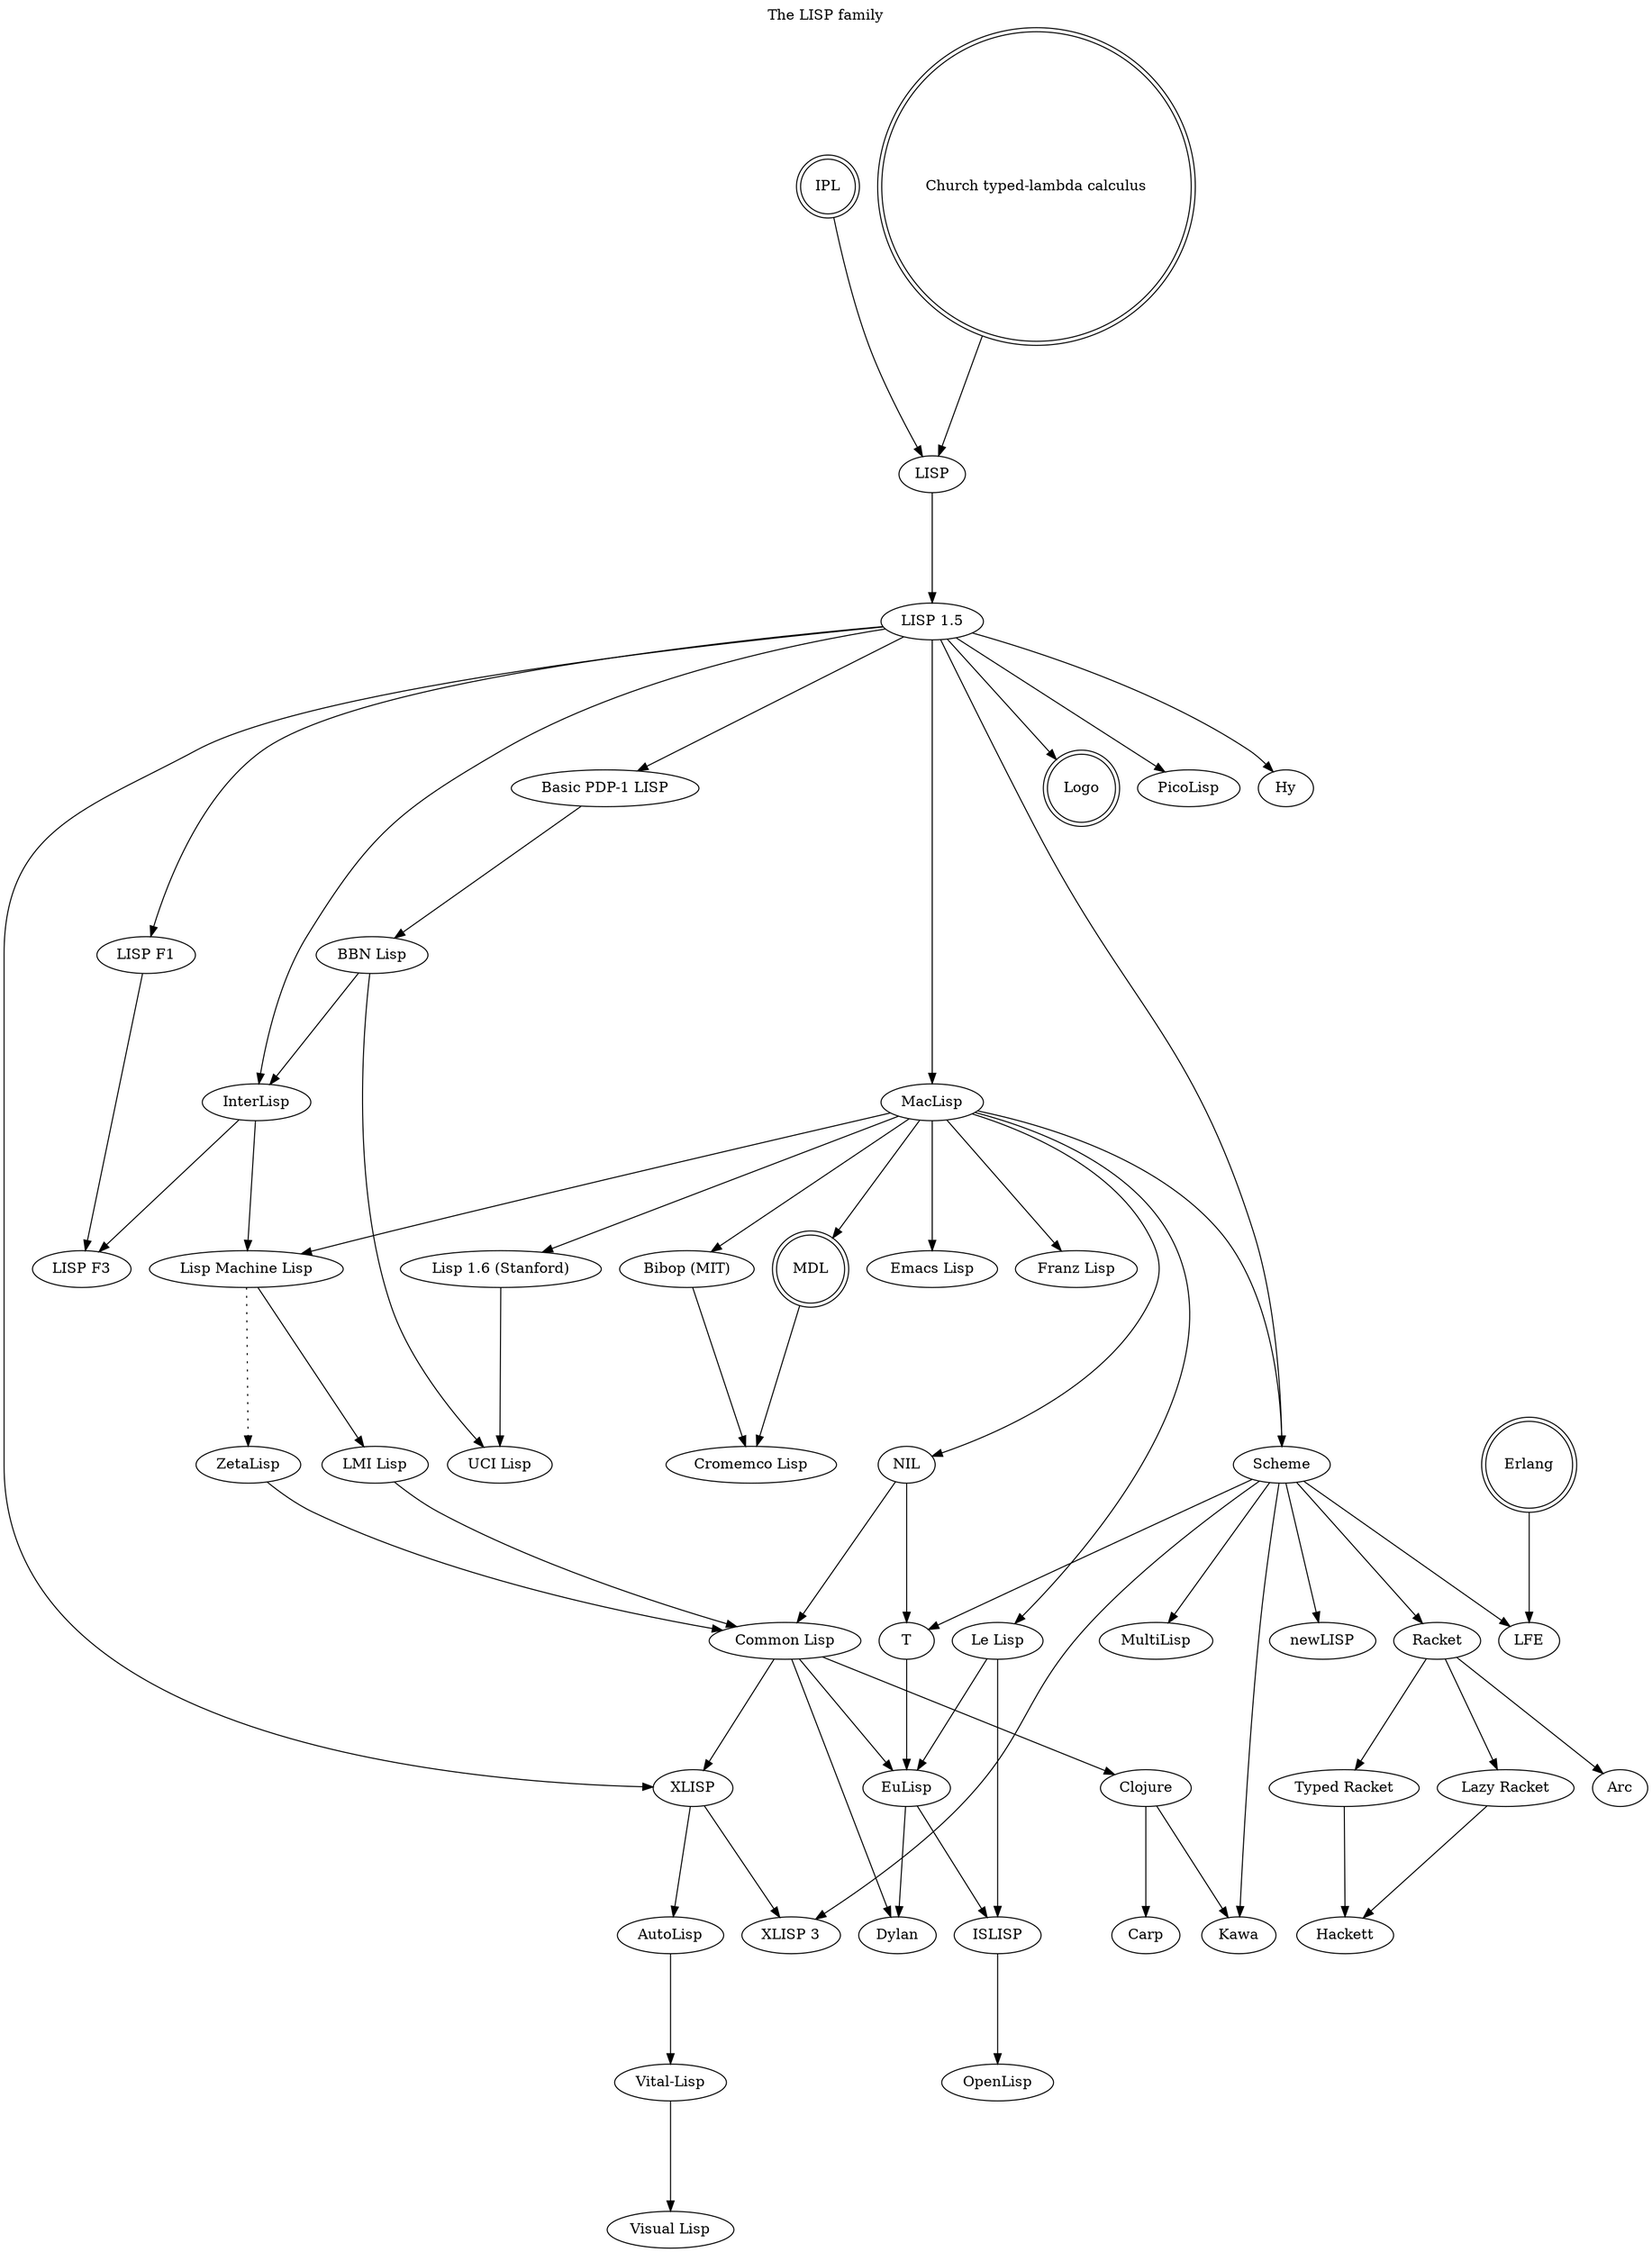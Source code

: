 # -*- graphviz-dot -*-
digraph FP
{
	graph[ranksep=1.5,
	      ratio="expand",
	      concentrate=false,
	      rank=new,
	      constraint=true,
	      label="The LISP family",
	      labelloc=t,
	      splines=true];

	// Entry and exit nodes from/into other languages are doublecircle formatted.
	// Dotted lines represent minor changes from one to another (e.g. renaming)
	// Any changes should render on http://www.webgraphviz.com

	"IPL" -> "LISP";
	"IPL" [shape = doublecircle];
	"Church typed-lambda calculus" -> "LISP";
	"Church typed-lambda calculus" [shape = doublecircle];	
	"LISP" -> "LISP 1.5";
	"LISP 1.5" -> "InterLisp";
	"LISP 1.5" -> "MacLisp";
	"LISP 1.5" -> "Basic PDP-1 LISP";
	"MacLisp" -> "Lisp Machine Lisp";
	"MacLisp" -> "Bibop (MIT)";
	"MacLisp" -> "Lisp 1.6 (Stanford)";
	"Lisp 1.6 (Stanford)" -> "UCI Lisp";
	"Basic PDP-1 LISP" -> "BBN Lisp";
	"BBN Lisp" -> "UCI Lisp";
	"BBN Lisp" -> "InterLisp";
	"InterLisp" -> "Lisp Machine Lisp";
	"Lisp Machine Lisp" -> "ZetaLisp" [style=dotted];
	"Lisp Machine Lisp" -> "LMI Lisp";
	"ZetaLisp" -> "Common Lisp";
	"LMI Lisp" -> "Common Lisp";
	"MacLisp" -> "Scheme" -> "MultiLisp";
	"MacLisp" -> "MDL";
	"MDL" -> "Cromemco Lisp";
	"MDL" [shape = doublecircle];
	"Bibop (MIT)" -> "Cromemco Lisp";
	"LISP 1.5" -> "XLISP" -> "AutoLisp" -> "Vital-Lisp";
	"Vital-Lisp" -> "Visual Lisp";
	"Common Lisp" -> "XLISP" -> "XLISP 3";
	"Scheme" -> "XLISP 3";
	"MacLisp" -> "Emacs Lisp";
	"MacLisp" -> "NIL" -> "Common Lisp" -> "Dylan";
	"NIL" -> "T";
	"Scheme" -> "Kawa";
	"Common Lisp" -> "Clojure" -> "Kawa";
	"Scheme" -> "newLISP";
	"LISP 1.5" -> "Logo";
	"Logo" [shape = doublecircle];
	"MacLisp" -> "Franz Lisp";
	"LISP 1.5" -> "Scheme" -> "T";
	"LISP 1.5" -> "PicoLisp";
	"Erlang" -> "LFE";
	"Erlang" [shape = doublecircle];
	"Scheme" -> "LFE";
	"LISP 1.5" -> "Hy";
	"LISP 1.5" -> "LISP F1";
	"LISP F1" -> "LISP F3";
	"InterLisp" -> "LISP F3";
	"Scheme" -> "Racket" -> "Arc";
	"Racket" -> "Typed Racket" -> "Hackett";
	"Racket" -> "Lazy Racket" -> "Hackett";
	"Clojure" -> "Carp";
	"MacLisp" -> "Le Lisp" -> "EuLisp";
	"Le Lisp" -> "ISLISP";
	"Common Lisp" -> "EuLisp" -> "Dylan";
	"T" -> "EuLisp" -> "ISLISP" -> "OpenLisp";
}
